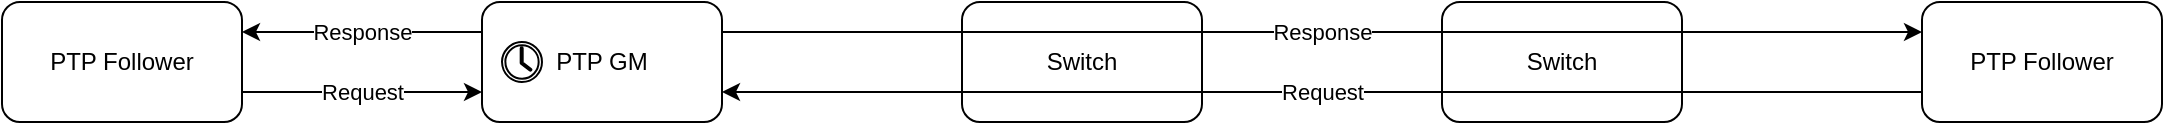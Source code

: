 <mxfile version="25.0.2">
  <diagram name="Page-1" id="UM9HZbfT2wf9a5GvkIQ4">
    <mxGraphModel dx="1136" dy="777" grid="1" gridSize="10" guides="1" tooltips="1" connect="1" arrows="1" fold="1" page="1" pageScale="1" pageWidth="827" pageHeight="1169" math="0" shadow="0">
      <root>
        <mxCell id="0" />
        <mxCell id="1" parent="0" />
        <mxCell id="01J1ZDzAzd5sZsaq71US-20" value="Request" style="edgeStyle=orthogonalEdgeStyle;rounded=0;orthogonalLoop=1;jettySize=auto;html=1;exitX=1;exitY=0.75;exitDx=0;exitDy=0;entryX=0;entryY=0.75;entryDx=0;entryDy=0;" edge="1" parent="1" source="01J1ZDzAzd5sZsaq71US-2" target="01J1ZDzAzd5sZsaq71US-4">
          <mxGeometry relative="1" as="geometry" />
        </mxCell>
        <mxCell id="01J1ZDzAzd5sZsaq71US-2" value="PTP Follower" style="rounded=1;whiteSpace=wrap;html=1;" vertex="1" parent="1">
          <mxGeometry width="120" height="60" as="geometry" />
        </mxCell>
        <mxCell id="01J1ZDzAzd5sZsaq71US-3" value="" style="group" vertex="1" connectable="0" parent="1">
          <mxGeometry x="240" width="120" height="60" as="geometry" />
        </mxCell>
        <mxCell id="01J1ZDzAzd5sZsaq71US-4" value="PTP GM" style="rounded=1;whiteSpace=wrap;html=1;" vertex="1" parent="01J1ZDzAzd5sZsaq71US-3">
          <mxGeometry width="120" height="60" as="geometry" />
        </mxCell>
        <mxCell id="01J1ZDzAzd5sZsaq71US-5" value="" style="sketch=0;pointerEvents=1;shadow=0;dashed=0;html=1;labelPosition=center;verticalLabelPosition=bottom;verticalAlign=top;outlineConnect=0;align=center;shape=mxgraph.office.concepts.clock;aspect=fixed;" vertex="1" parent="01J1ZDzAzd5sZsaq71US-3">
          <mxGeometry x="10" y="20" width="20" height="20" as="geometry" />
        </mxCell>
        <mxCell id="01J1ZDzAzd5sZsaq71US-8" value="Switch" style="rounded=1;whiteSpace=wrap;html=1;" vertex="1" parent="1">
          <mxGeometry x="480" width="120" height="60" as="geometry" />
        </mxCell>
        <mxCell id="01J1ZDzAzd5sZsaq71US-11" value="Switch" style="rounded=1;whiteSpace=wrap;html=1;" vertex="1" parent="1">
          <mxGeometry x="720" width="120" height="60" as="geometry" />
        </mxCell>
        <mxCell id="01J1ZDzAzd5sZsaq71US-13" value="PTP Follower" style="rounded=1;whiteSpace=wrap;html=1;" vertex="1" parent="1">
          <mxGeometry x="960" width="120" height="60" as="geometry" />
        </mxCell>
        <mxCell id="01J1ZDzAzd5sZsaq71US-17" value="Response" style="edgeStyle=orthogonalEdgeStyle;rounded=0;orthogonalLoop=1;jettySize=auto;html=1;exitX=1;exitY=0.25;exitDx=0;exitDy=0;entryX=0;entryY=0.25;entryDx=0;entryDy=0;" edge="1" parent="1" source="01J1ZDzAzd5sZsaq71US-4" target="01J1ZDzAzd5sZsaq71US-13">
          <mxGeometry relative="1" as="geometry" />
        </mxCell>
        <mxCell id="01J1ZDzAzd5sZsaq71US-18" value="Request" style="edgeStyle=orthogonalEdgeStyle;rounded=0;orthogonalLoop=1;jettySize=auto;html=1;exitX=0;exitY=0.75;exitDx=0;exitDy=0;entryX=1;entryY=0.75;entryDx=0;entryDy=0;" edge="1" parent="1" source="01J1ZDzAzd5sZsaq71US-13" target="01J1ZDzAzd5sZsaq71US-4">
          <mxGeometry relative="1" as="geometry" />
        </mxCell>
        <mxCell id="01J1ZDzAzd5sZsaq71US-19" value="Response" style="edgeStyle=orthogonalEdgeStyle;rounded=0;orthogonalLoop=1;jettySize=auto;html=1;exitX=0;exitY=0.25;exitDx=0;exitDy=0;entryX=1;entryY=0.25;entryDx=0;entryDy=0;" edge="1" parent="1" source="01J1ZDzAzd5sZsaq71US-4" target="01J1ZDzAzd5sZsaq71US-2">
          <mxGeometry relative="1" as="geometry" />
        </mxCell>
      </root>
    </mxGraphModel>
  </diagram>
</mxfile>
